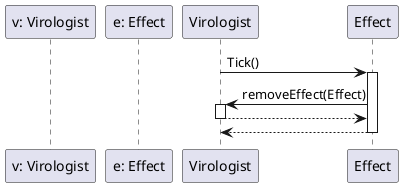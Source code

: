 @startuml
'https://plantuml.com/sequence-diagram
Participant "v: Virologist" as v
Participant "e: Effect" as e

Virologist -> Effect ++: Tick()
    Effect -> Virologist++: removeEffect(Effect)
    return
return
@enduml